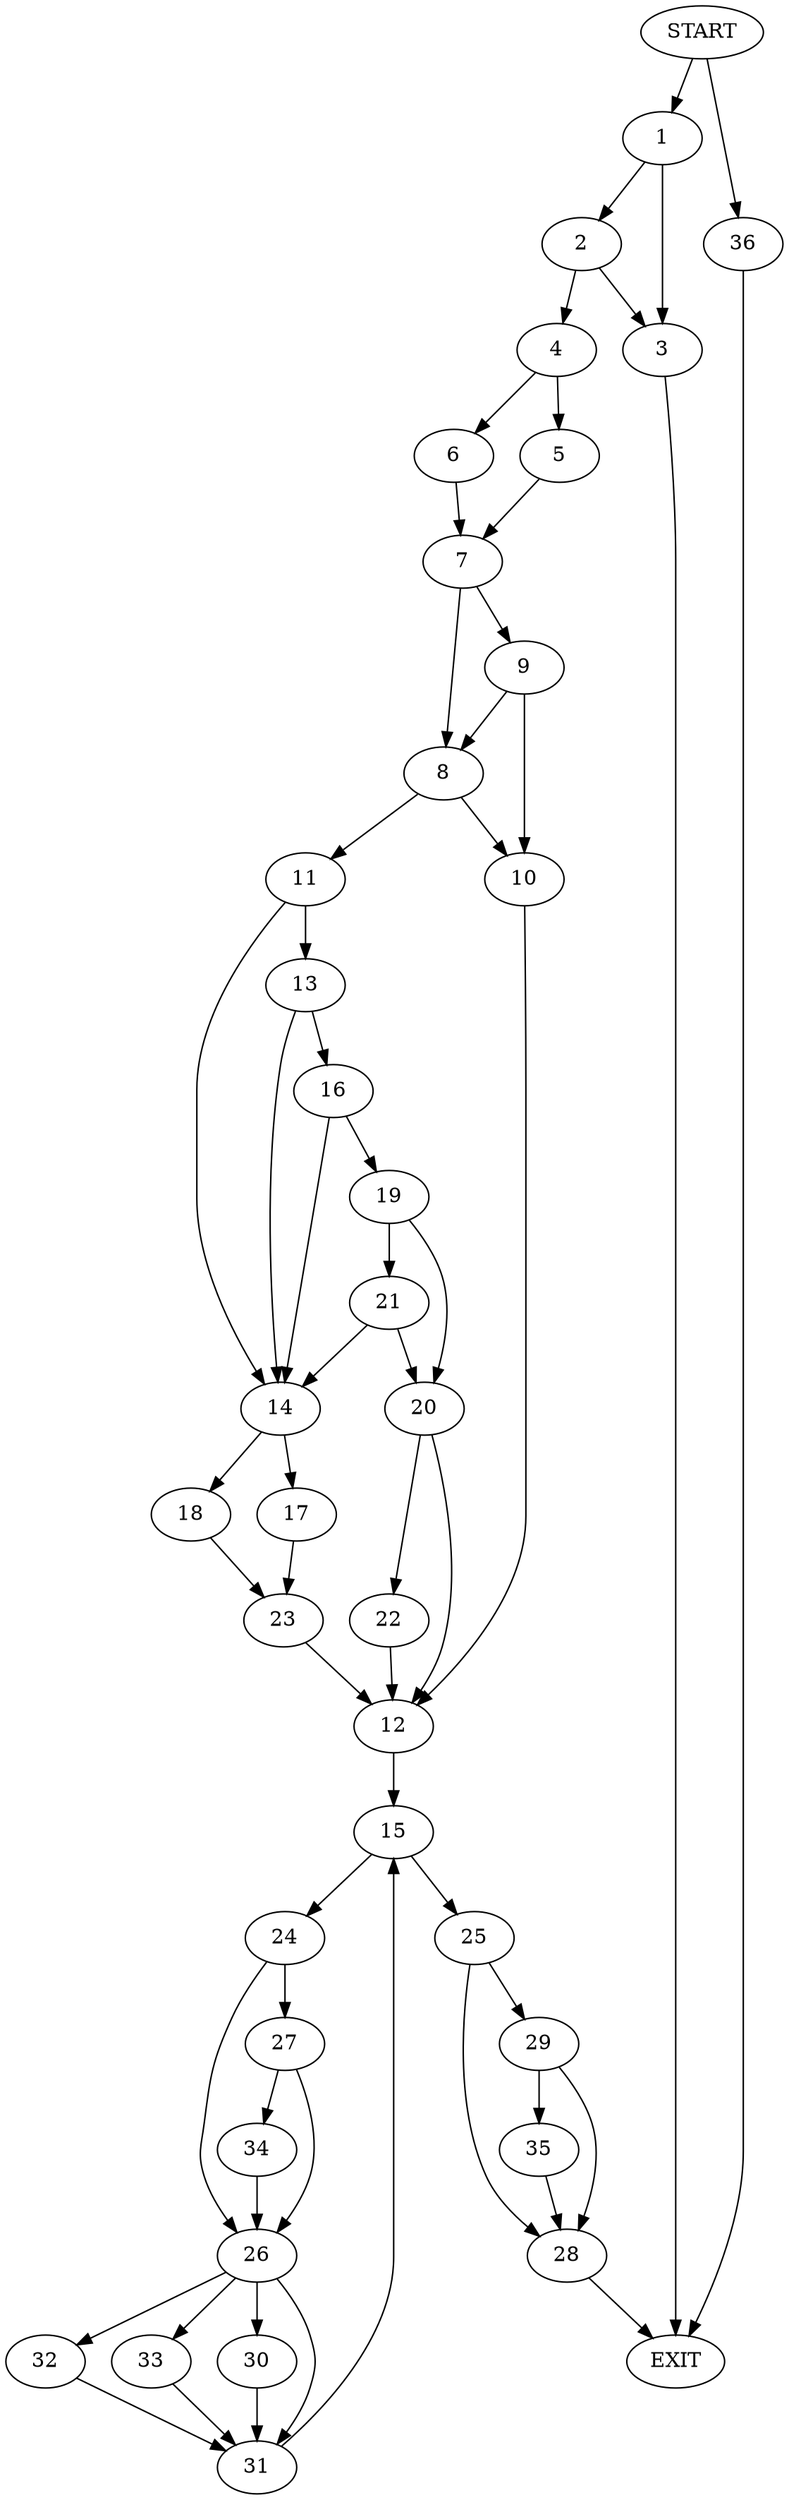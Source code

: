 digraph {
0 [label="START"]
37 [label="EXIT"]
0 -> 1
1 -> 2
1 -> 3
2 -> 3
2 -> 4
3 -> 37
4 -> 5
4 -> 6
5 -> 7
6 -> 7
7 -> 8
7 -> 9
9 -> 8
9 -> 10
8 -> 11
8 -> 10
10 -> 12
11 -> 13
11 -> 14
12 -> 15
13 -> 16
13 -> 14
14 -> 17
14 -> 18
16 -> 14
16 -> 19
19 -> 20
19 -> 21
20 -> 22
20 -> 12
21 -> 20
21 -> 14
18 -> 23
17 -> 23
23 -> 12
22 -> 12
15 -> 24
15 -> 25
24 -> 26
24 -> 27
25 -> 28
25 -> 29
26 -> 30
26 -> 31
26 -> 32
26 -> 33
27 -> 34
27 -> 26
34 -> 26
33 -> 31
31 -> 15
30 -> 31
32 -> 31
28 -> 37
29 -> 28
29 -> 35
35 -> 28
0 -> 36
36 -> 37
}
